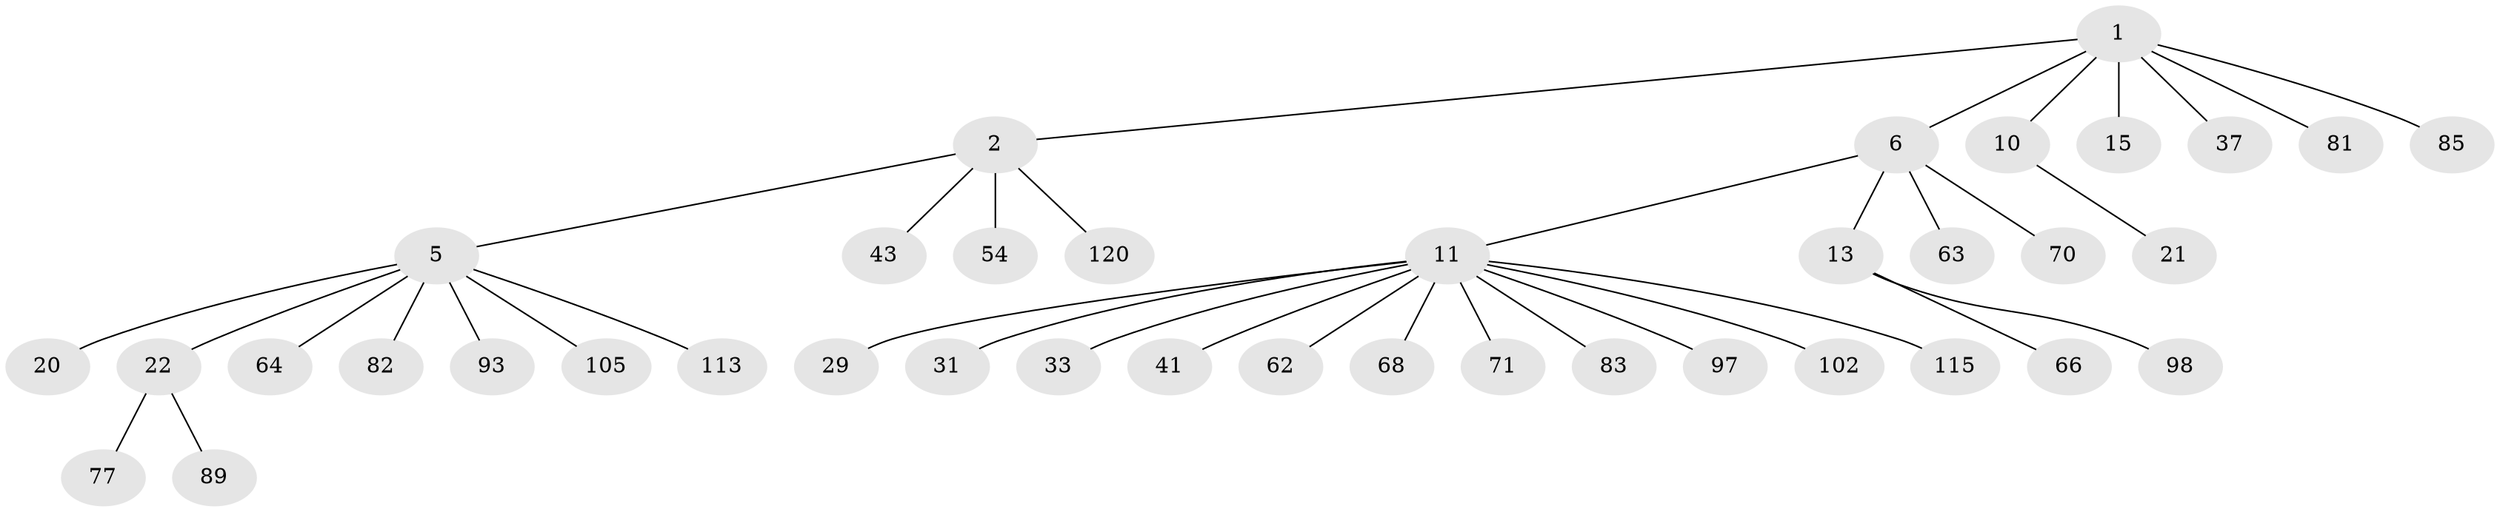 // original degree distribution, {8: 0.007575757575757576, 3: 0.09090909090909091, 2: 0.24242424242424243, 5: 0.03787878787878788, 4: 0.05303030303030303, 6: 0.030303030303030304, 7: 0.007575757575757576, 1: 0.5303030303030303}
// Generated by graph-tools (version 1.1) at 2025/19/03/04/25 18:19:16]
// undirected, 39 vertices, 38 edges
graph export_dot {
graph [start="1"]
  node [color=gray90,style=filled];
  1 [super="+4+48+3+109+38+27+9"];
  2 [super="+12"];
  5 [super="+79+7+132"];
  6 [super="+8+25+35"];
  10;
  11 [super="+14+23+16+30+17"];
  13 [super="+53"];
  15 [super="+39+76"];
  20 [super="+86"];
  21 [super="+103+107"];
  22 [super="+46+74+51+45"];
  29;
  31;
  33 [super="+36+121"];
  37;
  41;
  43;
  54 [super="+58+80"];
  62 [super="+69+108+106"];
  63 [super="+104"];
  64 [super="+129"];
  66;
  68 [super="+87"];
  70 [super="+101"];
  71;
  77;
  81;
  82;
  83 [super="+88+92"];
  85;
  89;
  93 [super="+110"];
  97;
  98 [super="+122"];
  102;
  105;
  113;
  115;
  120 [super="+123"];
  1 -- 2;
  1 -- 37;
  1 -- 6;
  1 -- 10;
  1 -- 15;
  1 -- 81;
  1 -- 85;
  2 -- 5;
  2 -- 120;
  2 -- 43;
  2 -- 54;
  5 -- 64;
  5 -- 105;
  5 -- 113;
  5 -- 82;
  5 -- 20;
  5 -- 22;
  5 -- 93;
  6 -- 70;
  6 -- 11;
  6 -- 13;
  6 -- 63;
  10 -- 21;
  11 -- 33;
  11 -- 97;
  11 -- 115;
  11 -- 102;
  11 -- 71;
  11 -- 29;
  11 -- 68;
  11 -- 31;
  11 -- 41;
  11 -- 83;
  11 -- 62;
  13 -- 66;
  13 -- 98;
  22 -- 77;
  22 -- 89;
}
